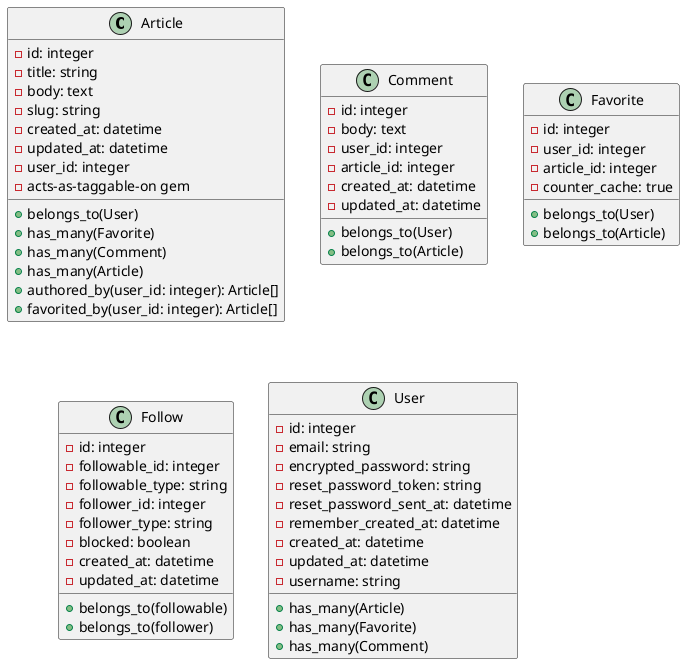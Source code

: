 @startuml

class Article {
  - id: integer
  - title: string
  - body: text
  - slug: string
  - created_at: datetime
  - updated_at: datetime
  - user_id: integer
  + belongs_to(User)
  + has_many(Favorite)
  + has_many(Comment)
  + has_many(Article)
  + authored_by(user_id: integer): Article[]
  + favorited_by(user_id: integer): Article[]
  - acts-as-taggable-on gem
}

class Comment {
  - id: integer
  - body: text
  - user_id: integer
  - article_id: integer
  - created_at: datetime
  - updated_at: datetime
  + belongs_to(User)
  + belongs_to(Article)
}

class Favorite {
  - id: integer
  - user_id: integer
  - article_id: integer
  + belongs_to(User)
  + belongs_to(Article)
  - counter_cache: true
}

class Follow {
  - id: integer
  - followable_id: integer
  - followable_type: string
  - follower_id: integer
  - follower_type: string
  - blocked: boolean
  - created_at: datetime
  - updated_at: datetime
  + belongs_to(followable)
  + belongs_to(follower)
}

class User {
  - id: integer
  - email: string
  - encrypted_password: string
  - reset_password_token: string
  - reset_password_sent_at: datetime
  - remember_created_at: datetime
  - created_at: datetime
  - updated_at: datetime
  - username: string
  + has_many(Article)
  + has_many(Favorite)
  + has_many(Comment)
}

@enduml

**Article**
The Article model represents a blog post authored by a User, which can have comments and favorites, features certain field validations, generates a unique slug, and supports tagging and user-specific queries.

**Comment**
The Comment model represents a comment made by a User on an Article. It belongs to a User and an Article, and validates the presence of the body attribute.

**Favorite**
The Favorite model represents a user's favorite article. It belongs to a user and an article, and it has a counter cache for the article association.

**Follow**
The Follow model represents a relationship between a followable object and a follower object. It extends the ActsAsFollower::FollowerLib and ActsAsFollower::FollowScopes modules to provide additional functionality.

**User**
The User model represents a registered user of the application. It includes default devise modules for authentication and provides associations with articles, favorites, and comments. It also includes additional features like acts_as_follower and acts_as_followable.